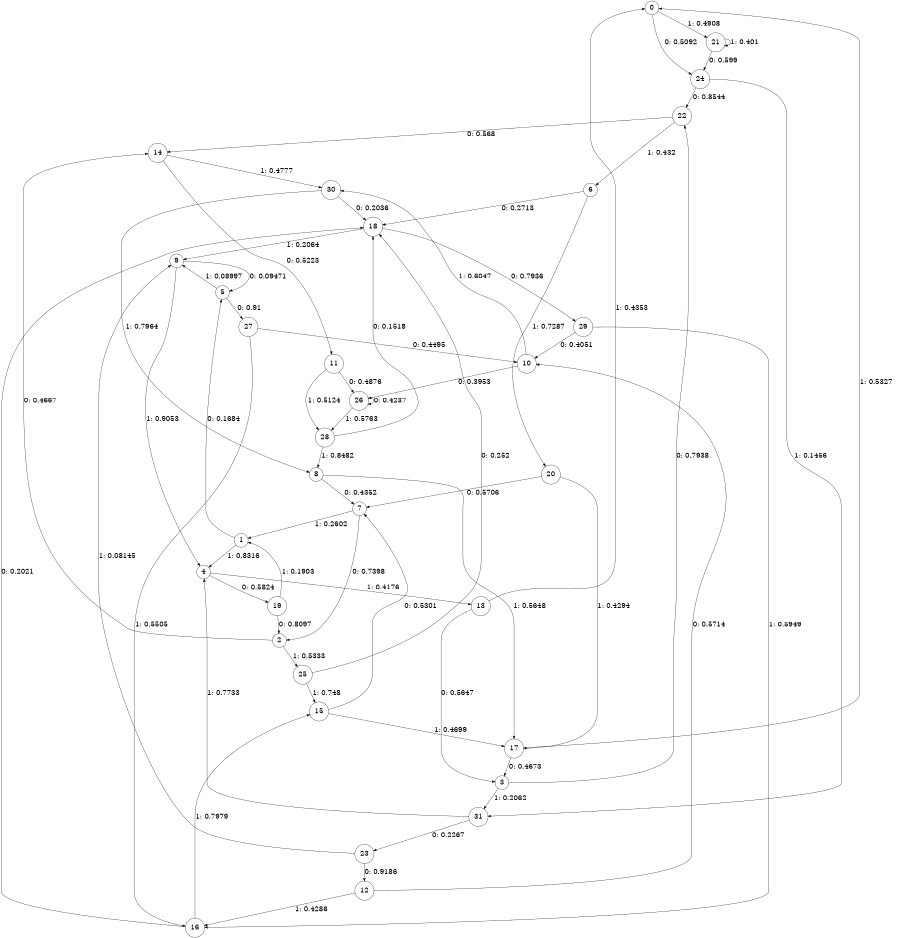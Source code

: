 digraph "ch21faceL8" {
size = "6,8.5";
ratio = "fill";
node [shape = circle];
node [fontsize = 24];
edge [fontsize = 24];
0 -> 24 [label = "0: 0.5092   "];
0 -> 21 [label = "1: 0.4908   "];
1 -> 5 [label = "0: 0.1684   "];
1 -> 4 [label = "1: 0.8316   "];
2 -> 14 [label = "0: 0.4667   "];
2 -> 25 [label = "1: 0.5333   "];
3 -> 22 [label = "0: 0.7938   "];
3 -> 31 [label = "1: 0.2062   "];
4 -> 19 [label = "0: 0.5824   "];
4 -> 13 [label = "1: 0.4176   "];
5 -> 27 [label = "0: 0.91     "];
5 -> 9 [label = "1: 0.08997  "];
6 -> 18 [label = "0: 0.2713   "];
6 -> 20 [label = "1: 0.7287   "];
7 -> 2 [label = "0: 0.7398   "];
7 -> 1 [label = "1: 0.2602   "];
8 -> 7 [label = "0: 0.4352   "];
8 -> 17 [label = "1: 0.5648   "];
9 -> 5 [label = "0: 0.09471  "];
9 -> 4 [label = "1: 0.9053   "];
10 -> 26 [label = "0: 0.3953   "];
10 -> 30 [label = "1: 0.6047   "];
11 -> 26 [label = "0: 0.4876   "];
11 -> 28 [label = "1: 0.5124   "];
12 -> 10 [label = "0: 0.5714   "];
12 -> 16 [label = "1: 0.4286   "];
13 -> 3 [label = "0: 0.5647   "];
13 -> 0 [label = "1: 0.4353   "];
14 -> 11 [label = "0: 0.5223   "];
14 -> 30 [label = "1: 0.4777   "];
15 -> 7 [label = "0: 0.5301   "];
15 -> 17 [label = "1: 0.4699   "];
16 -> 18 [label = "0: 0.2021   "];
16 -> 15 [label = "1: 0.7979   "];
17 -> 3 [label = "0: 0.4673   "];
17 -> 0 [label = "1: 0.5327   "];
18 -> 29 [label = "0: 0.7936   "];
18 -> 9 [label = "1: 0.2064   "];
19 -> 2 [label = "0: 0.8097   "];
19 -> 1 [label = "1: 0.1903   "];
20 -> 7 [label = "0: 0.5706   "];
20 -> 17 [label = "1: 0.4294   "];
21 -> 24 [label = "0: 0.599    "];
21 -> 21 [label = "1: 0.401    "];
22 -> 14 [label = "0: 0.568    "];
22 -> 6 [label = "1: 0.432    "];
23 -> 12 [label = "0: 0.9186   "];
23 -> 9 [label = "1: 0.08145  "];
24 -> 22 [label = "0: 0.8544   "];
24 -> 31 [label = "1: 0.1456   "];
25 -> 18 [label = "0: 0.252    "];
25 -> 15 [label = "1: 0.748    "];
26 -> 26 [label = "0: 0.4237   "];
26 -> 28 [label = "1: 0.5763   "];
27 -> 10 [label = "0: 0.4495   "];
27 -> 16 [label = "1: 0.5505   "];
28 -> 18 [label = "0: 0.1518   "];
28 -> 8 [label = "1: 0.8482   "];
29 -> 10 [label = "0: 0.4051   "];
29 -> 16 [label = "1: 0.5949   "];
30 -> 18 [label = "0: 0.2036   "];
30 -> 8 [label = "1: 0.7964   "];
31 -> 23 [label = "0: 0.2267   "];
31 -> 4 [label = "1: 0.7733   "];
}